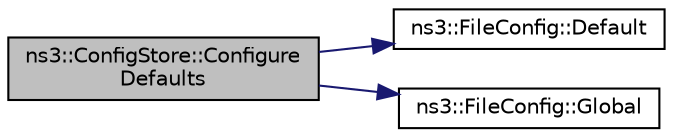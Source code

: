 digraph "ns3::ConfigStore::ConfigureDefaults"
{
 // LATEX_PDF_SIZE
  edge [fontname="Helvetica",fontsize="10",labelfontname="Helvetica",labelfontsize="10"];
  node [fontname="Helvetica",fontsize="10",shape=record];
  rankdir="LR";
  Node1 [label="ns3::ConfigStore::Configure\lDefaults",height=0.2,width=0.4,color="black", fillcolor="grey75", style="filled", fontcolor="black",tooltip="Configure the default values."];
  Node1 -> Node2 [color="midnightblue",fontsize="10",style="solid",fontname="Helvetica"];
  Node2 [label="ns3::FileConfig::Default",height=0.2,width=0.4,color="black", fillcolor="white", style="filled",URL="$classns3_1_1_file_config.html#ae941d782f2460fc3ac7d7f49c34d0297",tooltip="Load or save the default values."];
  Node1 -> Node3 [color="midnightblue",fontsize="10",style="solid",fontname="Helvetica"];
  Node3 [label="ns3::FileConfig::Global",height=0.2,width=0.4,color="black", fillcolor="white", style="filled",URL="$classns3_1_1_file_config.html#a71bddfbf5768f102190f98c45c320019",tooltip="Load or save the global values."];
}
